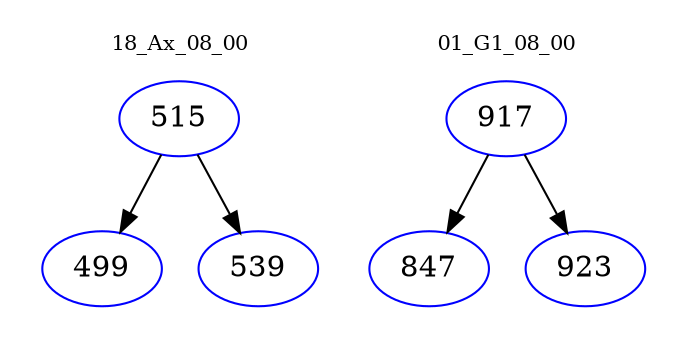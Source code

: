 digraph{
subgraph cluster_0 {
color = white
label = "18_Ax_08_00";
fontsize=10;
T0_515 [label="515", color="blue"]
T0_515 -> T0_499 [color="black"]
T0_499 [label="499", color="blue"]
T0_515 -> T0_539 [color="black"]
T0_539 [label="539", color="blue"]
}
subgraph cluster_1 {
color = white
label = "01_G1_08_00";
fontsize=10;
T1_917 [label="917", color="blue"]
T1_917 -> T1_847 [color="black"]
T1_847 [label="847", color="blue"]
T1_917 -> T1_923 [color="black"]
T1_923 [label="923", color="blue"]
}
}

